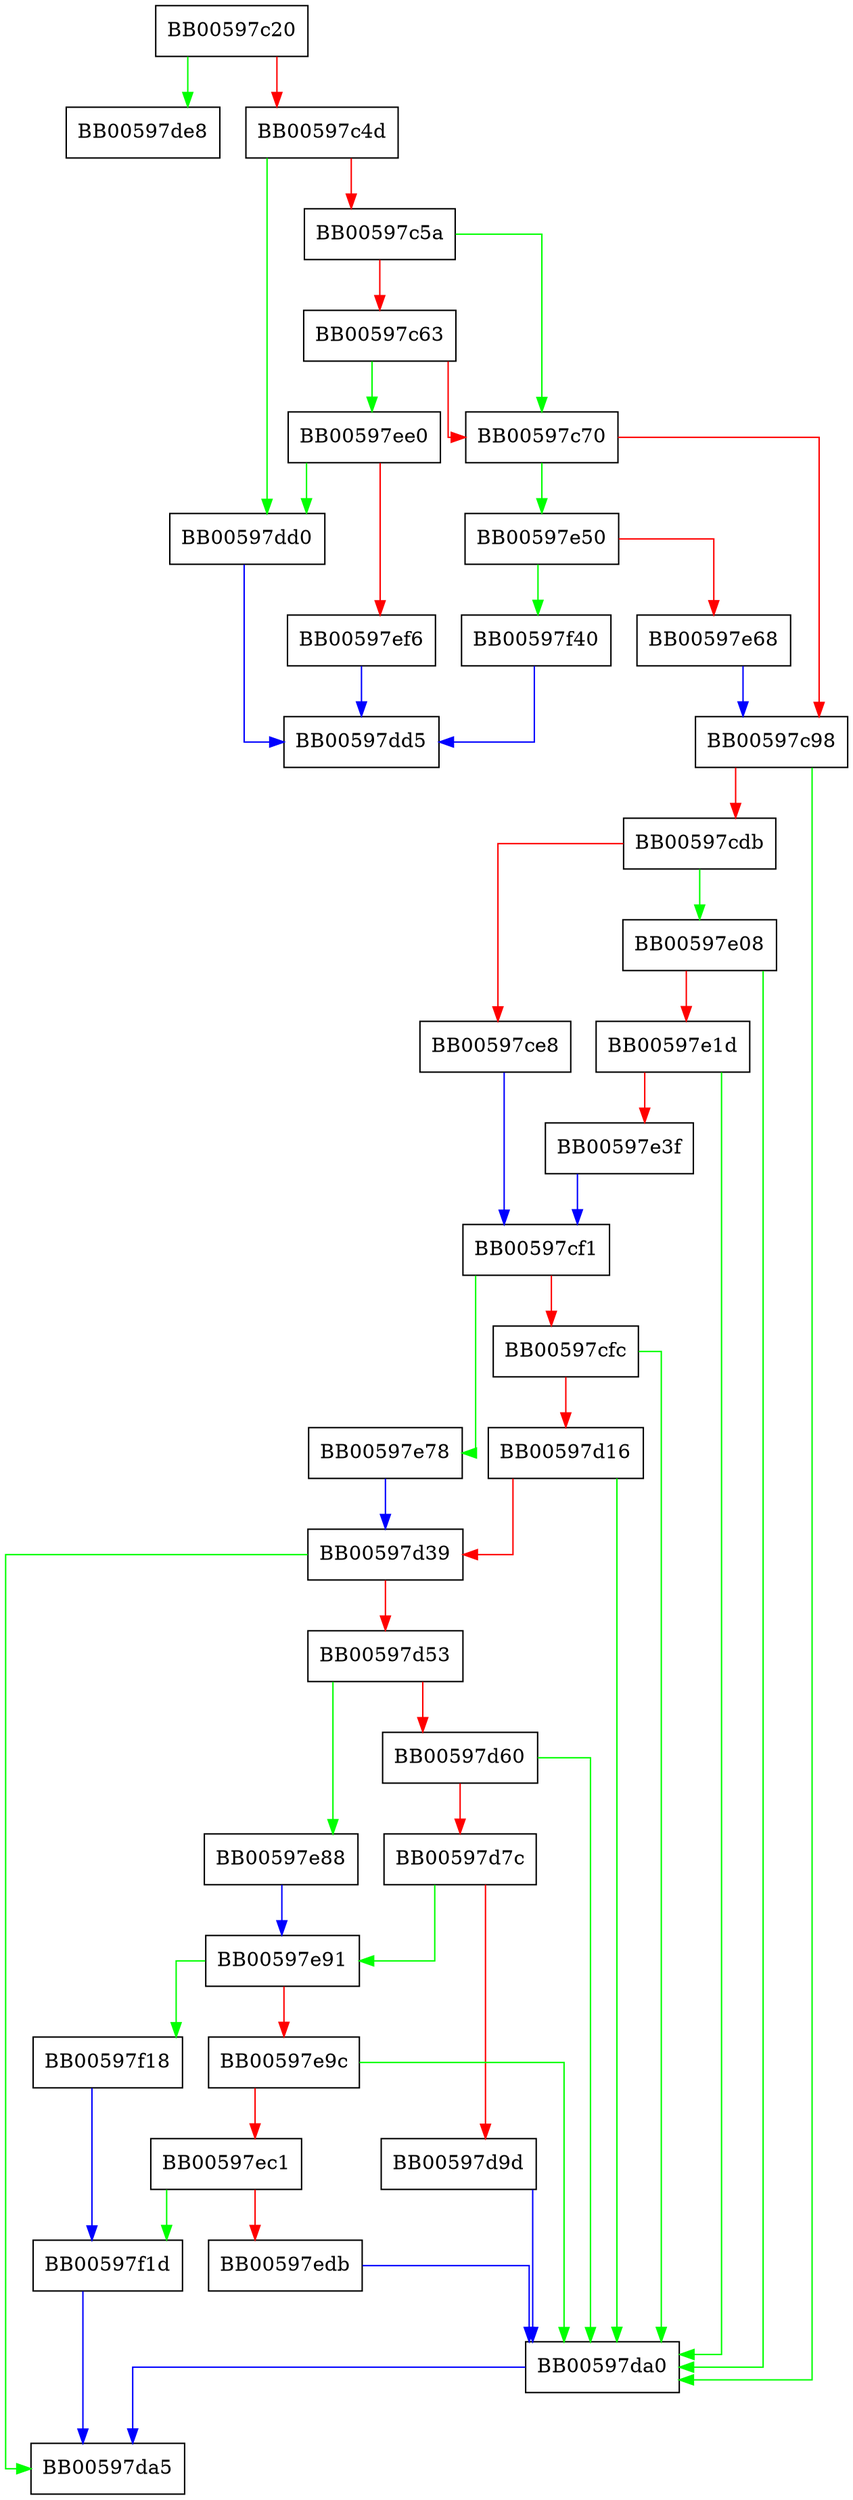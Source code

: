 digraph ossl_ec_GFp_simple_cmp {
  node [shape="box"];
  graph [splines=ortho];
  BB00597c20 -> BB00597de8 [color="green"];
  BB00597c20 -> BB00597c4d [color="red"];
  BB00597c4d -> BB00597dd0 [color="green"];
  BB00597c4d -> BB00597c5a [color="red"];
  BB00597c5a -> BB00597c70 [color="green"];
  BB00597c5a -> BB00597c63 [color="red"];
  BB00597c63 -> BB00597ee0 [color="green"];
  BB00597c63 -> BB00597c70 [color="red"];
  BB00597c70 -> BB00597e50 [color="green"];
  BB00597c70 -> BB00597c98 [color="red"];
  BB00597c98 -> BB00597da0 [color="green"];
  BB00597c98 -> BB00597cdb [color="red"];
  BB00597cdb -> BB00597e08 [color="green"];
  BB00597cdb -> BB00597ce8 [color="red"];
  BB00597ce8 -> BB00597cf1 [color="blue"];
  BB00597cf1 -> BB00597e78 [color="green"];
  BB00597cf1 -> BB00597cfc [color="red"];
  BB00597cfc -> BB00597da0 [color="green"];
  BB00597cfc -> BB00597d16 [color="red"];
  BB00597d16 -> BB00597da0 [color="green"];
  BB00597d16 -> BB00597d39 [color="red"];
  BB00597d39 -> BB00597da5 [color="green"];
  BB00597d39 -> BB00597d53 [color="red"];
  BB00597d53 -> BB00597e88 [color="green"];
  BB00597d53 -> BB00597d60 [color="red"];
  BB00597d60 -> BB00597da0 [color="green"];
  BB00597d60 -> BB00597d7c [color="red"];
  BB00597d7c -> BB00597e91 [color="green"];
  BB00597d7c -> BB00597d9d [color="red"];
  BB00597d9d -> BB00597da0 [color="blue"];
  BB00597da0 -> BB00597da5 [color="blue"];
  BB00597dd0 -> BB00597dd5 [color="blue"];
  BB00597e08 -> BB00597da0 [color="green"];
  BB00597e08 -> BB00597e1d [color="red"];
  BB00597e1d -> BB00597da0 [color="green"];
  BB00597e1d -> BB00597e3f [color="red"];
  BB00597e3f -> BB00597cf1 [color="blue"];
  BB00597e50 -> BB00597f40 [color="green"];
  BB00597e50 -> BB00597e68 [color="red"];
  BB00597e68 -> BB00597c98 [color="blue"];
  BB00597e78 -> BB00597d39 [color="blue"];
  BB00597e88 -> BB00597e91 [color="blue"];
  BB00597e91 -> BB00597f18 [color="green"];
  BB00597e91 -> BB00597e9c [color="red"];
  BB00597e9c -> BB00597da0 [color="green"];
  BB00597e9c -> BB00597ec1 [color="red"];
  BB00597ec1 -> BB00597f1d [color="green"];
  BB00597ec1 -> BB00597edb [color="red"];
  BB00597edb -> BB00597da0 [color="blue"];
  BB00597ee0 -> BB00597dd0 [color="green"];
  BB00597ee0 -> BB00597ef6 [color="red"];
  BB00597ef6 -> BB00597dd5 [color="blue"];
  BB00597f18 -> BB00597f1d [color="blue"];
  BB00597f1d -> BB00597da5 [color="blue"];
  BB00597f40 -> BB00597dd5 [color="blue"];
}